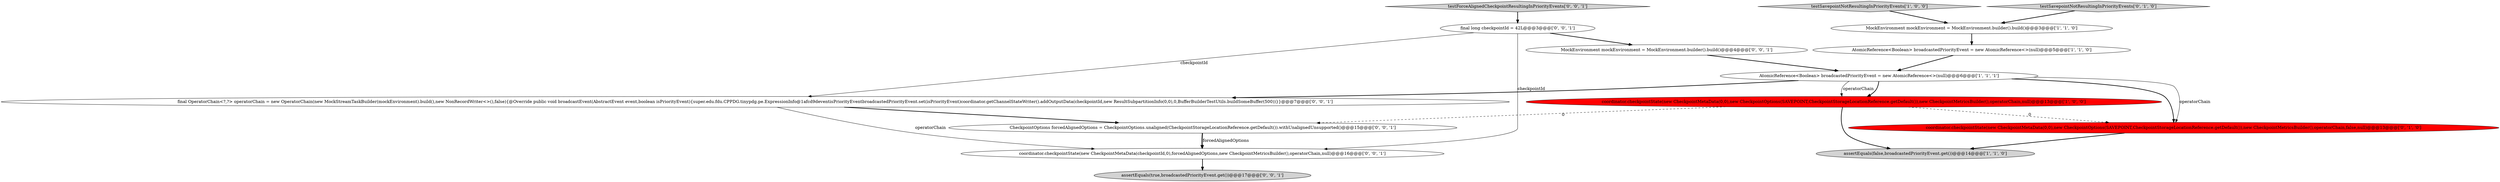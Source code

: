 digraph {
2 [style = filled, label = "AtomicReference<Boolean> broadcastedPriorityEvent = new AtomicReference<>(null)@@@6@@@['1', '1', '1']", fillcolor = white, shape = ellipse image = "AAA0AAABBB1BBB"];
3 [style = filled, label = "assertEquals(false,broadcastedPriorityEvent.get())@@@14@@@['1', '1', '0']", fillcolor = lightgray, shape = ellipse image = "AAA0AAABBB1BBB"];
10 [style = filled, label = "MockEnvironment mockEnvironment = MockEnvironment.builder().build()@@@4@@@['0', '0', '1']", fillcolor = white, shape = ellipse image = "AAA0AAABBB3BBB"];
12 [style = filled, label = "final long checkpointId = 42L@@@3@@@['0', '0', '1']", fillcolor = white, shape = ellipse image = "AAA0AAABBB3BBB"];
13 [style = filled, label = "assertEquals(true,broadcastedPriorityEvent.get())@@@17@@@['0', '0', '1']", fillcolor = lightgray, shape = ellipse image = "AAA0AAABBB3BBB"];
9 [style = filled, label = "final OperatorChain<?,?> operatorChain = new OperatorChain(new MockStreamTaskBuilder(mockEnvironment).build(),new NonRecordWriter<>(),false){@Override public void broadcastEvent(AbstractEvent event,boolean isPriorityEvent){super.edu.fdu.CPPDG.tinypdg.pe.ExpressionInfo@1afcd9deventisPriorityEventbroadcastedPriorityEvent.set(isPriorityEvent)coordinator.getChannelStateWriter().addOutputData(checkpointId,new ResultSubpartitionInfo(0,0),0,BufferBuilderTestUtils.buildSomeBuffer(500))}}@@@7@@@['0', '0', '1']", fillcolor = white, shape = ellipse image = "AAA0AAABBB3BBB"];
8 [style = filled, label = "testForceAlignedCheckpointResultingInPriorityEvents['0', '0', '1']", fillcolor = lightgray, shape = diamond image = "AAA0AAABBB3BBB"];
4 [style = filled, label = "coordinator.checkpointState(new CheckpointMetaData(0,0),new CheckpointOptions(SAVEPOINT,CheckpointStorageLocationReference.getDefault()),new CheckpointMetricsBuilder(),operatorChain,null)@@@13@@@['1', '0', '0']", fillcolor = red, shape = ellipse image = "AAA1AAABBB1BBB"];
0 [style = filled, label = "AtomicReference<Boolean> broadcastedPriorityEvent = new AtomicReference<>(null)@@@5@@@['1', '1', '0']", fillcolor = white, shape = ellipse image = "AAA0AAABBB1BBB"];
6 [style = filled, label = "testSavepointNotResultingInPriorityEvents['0', '1', '0']", fillcolor = lightgray, shape = diamond image = "AAA0AAABBB2BBB"];
1 [style = filled, label = "testSavepointNotResultingInPriorityEvents['1', '0', '0']", fillcolor = lightgray, shape = diamond image = "AAA0AAABBB1BBB"];
7 [style = filled, label = "coordinator.checkpointState(new CheckpointMetaData(0,0),new CheckpointOptions(SAVEPOINT,CheckpointStorageLocationReference.getDefault()),new CheckpointMetricsBuilder(),operatorChain,false,null)@@@13@@@['0', '1', '0']", fillcolor = red, shape = ellipse image = "AAA1AAABBB2BBB"];
11 [style = filled, label = "coordinator.checkpointState(new CheckpointMetaData(checkpointId,0),forcedAlignedOptions,new CheckpointMetricsBuilder(),operatorChain,null)@@@16@@@['0', '0', '1']", fillcolor = white, shape = ellipse image = "AAA0AAABBB3BBB"];
14 [style = filled, label = "CheckpointOptions forcedAlignedOptions = CheckpointOptions.unaligned(CheckpointStorageLocationReference.getDefault()).withUnalignedUnsupported()@@@15@@@['0', '0', '1']", fillcolor = white, shape = ellipse image = "AAA0AAABBB3BBB"];
5 [style = filled, label = "MockEnvironment mockEnvironment = MockEnvironment.builder().build()@@@3@@@['1', '1', '0']", fillcolor = white, shape = ellipse image = "AAA0AAABBB1BBB"];
1->5 [style = bold, label=""];
4->3 [style = bold, label=""];
0->2 [style = bold, label=""];
12->11 [style = solid, label="checkpointId"];
14->11 [style = solid, label="forcedAlignedOptions"];
2->9 [style = bold, label=""];
2->4 [style = bold, label=""];
12->9 [style = solid, label="checkpointId"];
7->3 [style = bold, label=""];
2->4 [style = solid, label="operatorChain"];
6->5 [style = bold, label=""];
12->10 [style = bold, label=""];
5->0 [style = bold, label=""];
4->7 [style = dashed, label="0"];
11->13 [style = bold, label=""];
9->14 [style = bold, label=""];
9->11 [style = solid, label="operatorChain"];
2->7 [style = solid, label="operatorChain"];
10->2 [style = bold, label=""];
4->14 [style = dashed, label="0"];
2->7 [style = bold, label=""];
14->11 [style = bold, label=""];
8->12 [style = bold, label=""];
}
